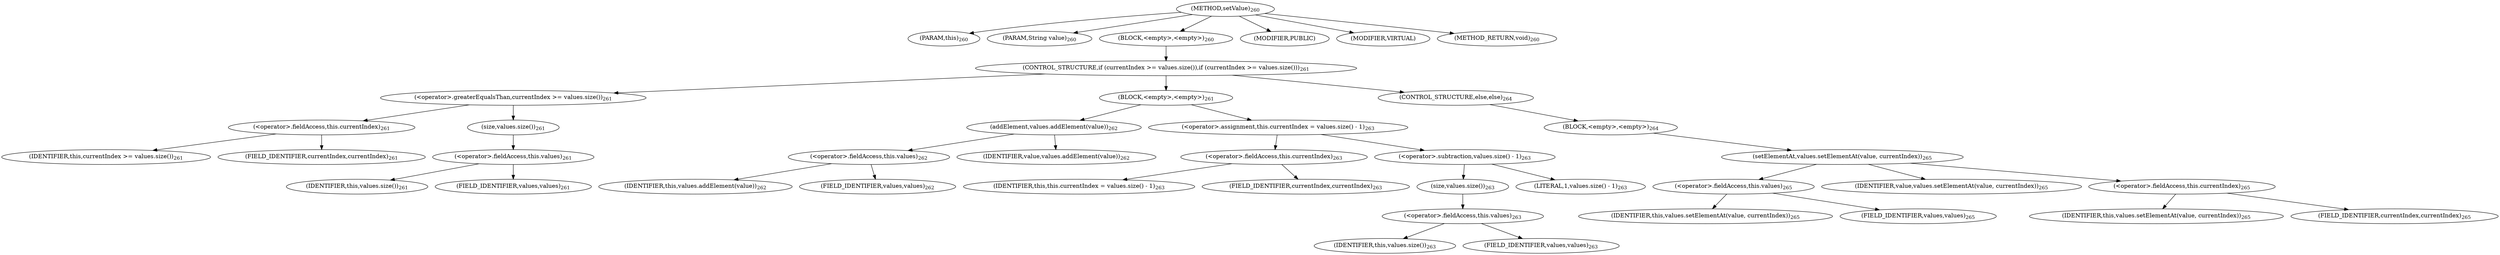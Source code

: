 digraph "setValue" {  
"455" [label = <(METHOD,setValue)<SUB>260</SUB>> ]
"456" [label = <(PARAM,this)<SUB>260</SUB>> ]
"457" [label = <(PARAM,String value)<SUB>260</SUB>> ]
"458" [label = <(BLOCK,&lt;empty&gt;,&lt;empty&gt;)<SUB>260</SUB>> ]
"459" [label = <(CONTROL_STRUCTURE,if (currentIndex &gt;= values.size()),if (currentIndex &gt;= values.size()))<SUB>261</SUB>> ]
"460" [label = <(&lt;operator&gt;.greaterEqualsThan,currentIndex &gt;= values.size())<SUB>261</SUB>> ]
"461" [label = <(&lt;operator&gt;.fieldAccess,this.currentIndex)<SUB>261</SUB>> ]
"462" [label = <(IDENTIFIER,this,currentIndex &gt;= values.size())<SUB>261</SUB>> ]
"463" [label = <(FIELD_IDENTIFIER,currentIndex,currentIndex)<SUB>261</SUB>> ]
"464" [label = <(size,values.size())<SUB>261</SUB>> ]
"465" [label = <(&lt;operator&gt;.fieldAccess,this.values)<SUB>261</SUB>> ]
"466" [label = <(IDENTIFIER,this,values.size())<SUB>261</SUB>> ]
"467" [label = <(FIELD_IDENTIFIER,values,values)<SUB>261</SUB>> ]
"468" [label = <(BLOCK,&lt;empty&gt;,&lt;empty&gt;)<SUB>261</SUB>> ]
"469" [label = <(addElement,values.addElement(value))<SUB>262</SUB>> ]
"470" [label = <(&lt;operator&gt;.fieldAccess,this.values)<SUB>262</SUB>> ]
"471" [label = <(IDENTIFIER,this,values.addElement(value))<SUB>262</SUB>> ]
"472" [label = <(FIELD_IDENTIFIER,values,values)<SUB>262</SUB>> ]
"473" [label = <(IDENTIFIER,value,values.addElement(value))<SUB>262</SUB>> ]
"474" [label = <(&lt;operator&gt;.assignment,this.currentIndex = values.size() - 1)<SUB>263</SUB>> ]
"475" [label = <(&lt;operator&gt;.fieldAccess,this.currentIndex)<SUB>263</SUB>> ]
"476" [label = <(IDENTIFIER,this,this.currentIndex = values.size() - 1)<SUB>263</SUB>> ]
"477" [label = <(FIELD_IDENTIFIER,currentIndex,currentIndex)<SUB>263</SUB>> ]
"478" [label = <(&lt;operator&gt;.subtraction,values.size() - 1)<SUB>263</SUB>> ]
"479" [label = <(size,values.size())<SUB>263</SUB>> ]
"480" [label = <(&lt;operator&gt;.fieldAccess,this.values)<SUB>263</SUB>> ]
"481" [label = <(IDENTIFIER,this,values.size())<SUB>263</SUB>> ]
"482" [label = <(FIELD_IDENTIFIER,values,values)<SUB>263</SUB>> ]
"483" [label = <(LITERAL,1,values.size() - 1)<SUB>263</SUB>> ]
"484" [label = <(CONTROL_STRUCTURE,else,else)<SUB>264</SUB>> ]
"485" [label = <(BLOCK,&lt;empty&gt;,&lt;empty&gt;)<SUB>264</SUB>> ]
"486" [label = <(setElementAt,values.setElementAt(value, currentIndex))<SUB>265</SUB>> ]
"487" [label = <(&lt;operator&gt;.fieldAccess,this.values)<SUB>265</SUB>> ]
"488" [label = <(IDENTIFIER,this,values.setElementAt(value, currentIndex))<SUB>265</SUB>> ]
"489" [label = <(FIELD_IDENTIFIER,values,values)<SUB>265</SUB>> ]
"490" [label = <(IDENTIFIER,value,values.setElementAt(value, currentIndex))<SUB>265</SUB>> ]
"491" [label = <(&lt;operator&gt;.fieldAccess,this.currentIndex)<SUB>265</SUB>> ]
"492" [label = <(IDENTIFIER,this,values.setElementAt(value, currentIndex))<SUB>265</SUB>> ]
"493" [label = <(FIELD_IDENTIFIER,currentIndex,currentIndex)<SUB>265</SUB>> ]
"494" [label = <(MODIFIER,PUBLIC)> ]
"495" [label = <(MODIFIER,VIRTUAL)> ]
"496" [label = <(METHOD_RETURN,void)<SUB>260</SUB>> ]
  "455" -> "456" 
  "455" -> "457" 
  "455" -> "458" 
  "455" -> "494" 
  "455" -> "495" 
  "455" -> "496" 
  "458" -> "459" 
  "459" -> "460" 
  "459" -> "468" 
  "459" -> "484" 
  "460" -> "461" 
  "460" -> "464" 
  "461" -> "462" 
  "461" -> "463" 
  "464" -> "465" 
  "465" -> "466" 
  "465" -> "467" 
  "468" -> "469" 
  "468" -> "474" 
  "469" -> "470" 
  "469" -> "473" 
  "470" -> "471" 
  "470" -> "472" 
  "474" -> "475" 
  "474" -> "478" 
  "475" -> "476" 
  "475" -> "477" 
  "478" -> "479" 
  "478" -> "483" 
  "479" -> "480" 
  "480" -> "481" 
  "480" -> "482" 
  "484" -> "485" 
  "485" -> "486" 
  "486" -> "487" 
  "486" -> "490" 
  "486" -> "491" 
  "487" -> "488" 
  "487" -> "489" 
  "491" -> "492" 
  "491" -> "493" 
}
